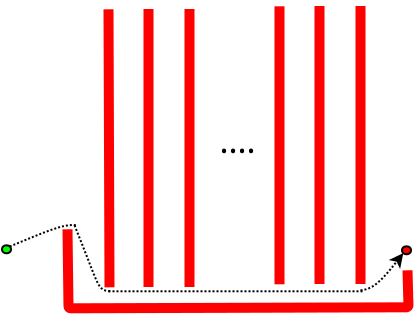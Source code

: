 <?xml version="1.0" encoding="UTF-8"?>
<dia:diagram xmlns:dia="http://www.lysator.liu.se/~alla/dia/">
  <dia:layer name="Background" visible="true" active="true">
    <dia:object type="Standard - PolyLine" version="0" id="O0">
      <dia:attribute name="obj_pos">
        <dia:point val="10,9"/>
      </dia:attribute>
      <dia:attribute name="obj_bb">
        <dia:rectangle val="9.747,8.747;27.307,13.2"/>
      </dia:attribute>
      <dia:attribute name="poly_points">
        <dia:point val="10,9"/>
        <dia:point val="10.05,12.95"/>
        <dia:point val="27.05,12.9"/>
        <dia:point val="27,11.05"/>
      </dia:attribute>
      <dia:attribute name="line_color">
        <dia:color val="#ff0000"/>
      </dia:attribute>
      <dia:attribute name="line_width">
        <dia:real val="0.5"/>
      </dia:attribute>
      <dia:attribute name="corner_radius">
        <dia:real val="0.1"/>
      </dia:attribute>
    </dia:object>
    <dia:object type="Standard - Ellipse" version="0" id="O1">
      <dia:attribute name="obj_pos">
        <dia:point val="6.725,9.8"/>
      </dia:attribute>
      <dia:attribute name="obj_bb">
        <dia:rectangle val="6.675,9.75;7.225,10.25"/>
      </dia:attribute>
      <dia:attribute name="elem_corner">
        <dia:point val="6.725,9.8"/>
      </dia:attribute>
      <dia:attribute name="elem_width">
        <dia:real val="0.45"/>
      </dia:attribute>
      <dia:attribute name="elem_height">
        <dia:real val="0.4"/>
      </dia:attribute>
      <dia:attribute name="border_width">
        <dia:real val="0.1"/>
      </dia:attribute>
      <dia:attribute name="inner_color">
        <dia:color val="#00ff00"/>
      </dia:attribute>
    </dia:object>
    <dia:object type="Standard - Ellipse" version="0" id="O2">
      <dia:attribute name="obj_pos">
        <dia:point val="26.725,9.85"/>
      </dia:attribute>
      <dia:attribute name="obj_bb">
        <dia:rectangle val="26.675,9.8;27.225,10.3"/>
      </dia:attribute>
      <dia:attribute name="elem_corner">
        <dia:point val="26.725,9.85"/>
      </dia:attribute>
      <dia:attribute name="elem_width">
        <dia:real val="0.45"/>
      </dia:attribute>
      <dia:attribute name="elem_height">
        <dia:real val="0.4"/>
      </dia:attribute>
      <dia:attribute name="border_width">
        <dia:real val="0.1"/>
      </dia:attribute>
      <dia:attribute name="inner_color">
        <dia:color val="#ff0000"/>
      </dia:attribute>
    </dia:object>
    <dia:object type="Standard - Line" version="0" id="O3">
      <dia:attribute name="obj_pos">
        <dia:point val="12.05,-2"/>
      </dia:attribute>
      <dia:attribute name="obj_bb">
        <dia:rectangle val="11.799,-2.251;12.351,12.151"/>
      </dia:attribute>
      <dia:attribute name="conn_endpoints">
        <dia:point val="12.05,-2"/>
        <dia:point val="12.1,11.9"/>
      </dia:attribute>
      <dia:attribute name="numcp">
        <dia:int val="1"/>
      </dia:attribute>
      <dia:attribute name="line_color">
        <dia:color val="#ff0000"/>
      </dia:attribute>
      <dia:attribute name="line_width">
        <dia:real val="0.5"/>
      </dia:attribute>
    </dia:object>
    <dia:object type="Standard - Line" version="0" id="O4">
      <dia:attribute name="obj_pos">
        <dia:point val="14.05,-2.015"/>
      </dia:attribute>
      <dia:attribute name="obj_bb">
        <dia:rectangle val="13.8,-2.265;14.3,12.135"/>
      </dia:attribute>
      <dia:attribute name="conn_endpoints">
        <dia:point val="14.05,-2.015"/>
        <dia:point val="14.05,11.885"/>
      </dia:attribute>
      <dia:attribute name="numcp">
        <dia:int val="1"/>
      </dia:attribute>
      <dia:attribute name="line_color">
        <dia:color val="#ff0000"/>
      </dia:attribute>
      <dia:attribute name="line_width">
        <dia:real val="0.5"/>
      </dia:attribute>
    </dia:object>
    <dia:object type="Standard - Line" version="0" id="O5">
      <dia:attribute name="obj_pos">
        <dia:point val="16.1,-2.015"/>
      </dia:attribute>
      <dia:attribute name="obj_bb">
        <dia:rectangle val="15.85,-2.265;16.35,12.135"/>
      </dia:attribute>
      <dia:attribute name="conn_endpoints">
        <dia:point val="16.1,-2.015"/>
        <dia:point val="16.1,11.885"/>
      </dia:attribute>
      <dia:attribute name="numcp">
        <dia:int val="1"/>
      </dia:attribute>
      <dia:attribute name="line_color">
        <dia:color val="#ff0000"/>
      </dia:attribute>
      <dia:attribute name="line_width">
        <dia:real val="0.5"/>
      </dia:attribute>
    </dia:object>
    <dia:object type="Standard - Text" version="1" id="O6">
      <dia:attribute name="obj_pos">
        <dia:point val="17.6,5.2"/>
      </dia:attribute>
      <dia:attribute name="obj_bb">
        <dia:rectangle val="17.6,3.692;19.39,5.625"/>
      </dia:attribute>
      <dia:attribute name="text">
        <dia:composite type="text">
          <dia:attribute name="string">
            <dia:string>#....#</dia:string>
          </dia:attribute>
          <dia:attribute name="font">
            <dia:font family="Utopia" style="0" name="Courier"/>
          </dia:attribute>
          <dia:attribute name="height">
            <dia:real val="2.117"/>
          </dia:attribute>
          <dia:attribute name="pos">
            <dia:point val="17.6,5.2"/>
          </dia:attribute>
          <dia:attribute name="color">
            <dia:color val="#000000"/>
          </dia:attribute>
          <dia:attribute name="alignment">
            <dia:enum val="0"/>
          </dia:attribute>
        </dia:composite>
      </dia:attribute>
      <dia:attribute name="valign">
        <dia:enum val="3"/>
      </dia:attribute>
    </dia:object>
    <dia:object type="Standard - Line" version="0" id="O7">
      <dia:attribute name="obj_pos">
        <dia:point val="20.6,-2.15"/>
      </dia:attribute>
      <dia:attribute name="obj_bb">
        <dia:rectangle val="20.35,-2.4;20.85,12"/>
      </dia:attribute>
      <dia:attribute name="conn_endpoints">
        <dia:point val="20.6,-2.15"/>
        <dia:point val="20.6,11.75"/>
      </dia:attribute>
      <dia:attribute name="numcp">
        <dia:int val="1"/>
      </dia:attribute>
      <dia:attribute name="line_color">
        <dia:color val="#ff0000"/>
      </dia:attribute>
      <dia:attribute name="line_width">
        <dia:real val="0.5"/>
      </dia:attribute>
    </dia:object>
    <dia:object type="Standard - Line" version="0" id="O8">
      <dia:attribute name="obj_pos">
        <dia:point val="22.6,-2.165"/>
      </dia:attribute>
      <dia:attribute name="obj_bb">
        <dia:rectangle val="22.35,-2.415;22.85,11.985"/>
      </dia:attribute>
      <dia:attribute name="conn_endpoints">
        <dia:point val="22.6,-2.165"/>
        <dia:point val="22.6,11.735"/>
      </dia:attribute>
      <dia:attribute name="numcp">
        <dia:int val="1"/>
      </dia:attribute>
      <dia:attribute name="line_color">
        <dia:color val="#ff0000"/>
      </dia:attribute>
      <dia:attribute name="line_width">
        <dia:real val="0.5"/>
      </dia:attribute>
    </dia:object>
    <dia:object type="Standard - Line" version="0" id="O9">
      <dia:attribute name="obj_pos">
        <dia:point val="24.65,-2.165"/>
      </dia:attribute>
      <dia:attribute name="obj_bb">
        <dia:rectangle val="24.4,-2.415;24.9,11.985"/>
      </dia:attribute>
      <dia:attribute name="conn_endpoints">
        <dia:point val="24.65,-2.165"/>
        <dia:point val="24.65,11.735"/>
      </dia:attribute>
      <dia:attribute name="numcp">
        <dia:int val="1"/>
      </dia:attribute>
      <dia:attribute name="line_color">
        <dia:color val="#ff0000"/>
      </dia:attribute>
      <dia:attribute name="line_width">
        <dia:real val="0.5"/>
      </dia:attribute>
    </dia:object>
    <dia:object type="Standard - BezierLine" version="0" id="O10">
      <dia:attribute name="obj_pos">
        <dia:point val="7.109,9.859"/>
      </dia:attribute>
      <dia:attribute name="obj_bb">
        <dia:rectangle val="7.044,8.736;10.507,9.924"/>
      </dia:attribute>
      <dia:attribute name="bez_points">
        <dia:point val="7.109,9.859"/>
        <dia:point val="8.85,9.15"/>
        <dia:point val="9.8,8.7"/>
        <dia:point val="10.45,8.8"/>
      </dia:attribute>
      <dia:attribute name="corner_types">
        <dia:enum val="0"/>
        <dia:enum val="0"/>
      </dia:attribute>
      <dia:attribute name="line_style">
        <dia:enum val="4"/>
      </dia:attribute>
      <dia:connections>
        <dia:connection handle="0" to="O1" connection="2"/>
      </dia:connections>
    </dia:object>
    <dia:object type="Standard - BezierLine" version="0" id="O11">
      <dia:attribute name="obj_pos">
        <dia:point val="10.35,8.8"/>
      </dia:attribute>
      <dia:attribute name="obj_bb">
        <dia:rectangle val="10.285,8.735;12.203,12.153"/>
      </dia:attribute>
      <dia:attribute name="bez_points">
        <dia:point val="10.35,8.8"/>
        <dia:point val="11.6,11.85"/>
        <dia:point val="11.45,12.05"/>
        <dia:point val="12.15,12.1"/>
      </dia:attribute>
      <dia:attribute name="corner_types">
        <dia:enum val="0"/>
        <dia:enum val="0"/>
      </dia:attribute>
      <dia:attribute name="line_style">
        <dia:enum val="4"/>
      </dia:attribute>
    </dia:object>
    <dia:object type="Standard - Line" version="0" id="O12">
      <dia:attribute name="obj_pos">
        <dia:point val="12.05,12.1"/>
      </dia:attribute>
      <dia:attribute name="obj_bb">
        <dia:rectangle val="12,12.05;24.9,12.15"/>
      </dia:attribute>
      <dia:attribute name="conn_endpoints">
        <dia:point val="12.05,12.1"/>
        <dia:point val="24.85,12.1"/>
      </dia:attribute>
      <dia:attribute name="numcp">
        <dia:int val="1"/>
      </dia:attribute>
      <dia:attribute name="line_style">
        <dia:enum val="4"/>
      </dia:attribute>
    </dia:object>
    <dia:object type="Standard - BezierLine" version="0" id="O13">
      <dia:attribute name="obj_pos">
        <dia:point val="24.65,12.05"/>
      </dia:attribute>
      <dia:attribute name="obj_bb">
        <dia:rectangle val="24.596,10.191;26.791,12.104"/>
      </dia:attribute>
      <dia:attribute name="bez_points">
        <dia:point val="24.65,12.05"/>
        <dia:point val="25.25,12"/>
        <dia:point val="25.65,11.65"/>
        <dia:point val="26.791,10.191"/>
      </dia:attribute>
      <dia:attribute name="corner_types">
        <dia:enum val="0"/>
        <dia:enum val="0"/>
      </dia:attribute>
      <dia:attribute name="line_style">
        <dia:enum val="4"/>
      </dia:attribute>
      <dia:attribute name="end_arrow">
        <dia:enum val="22"/>
      </dia:attribute>
      <dia:attribute name="end_arrow_length">
        <dia:real val="0.5"/>
      </dia:attribute>
      <dia:attribute name="end_arrow_width">
        <dia:real val="0.5"/>
      </dia:attribute>
      <dia:connections>
        <dia:connection handle="3" to="O2" connection="5"/>
      </dia:connections>
    </dia:object>
  </dia:layer>
</dia:diagram>
